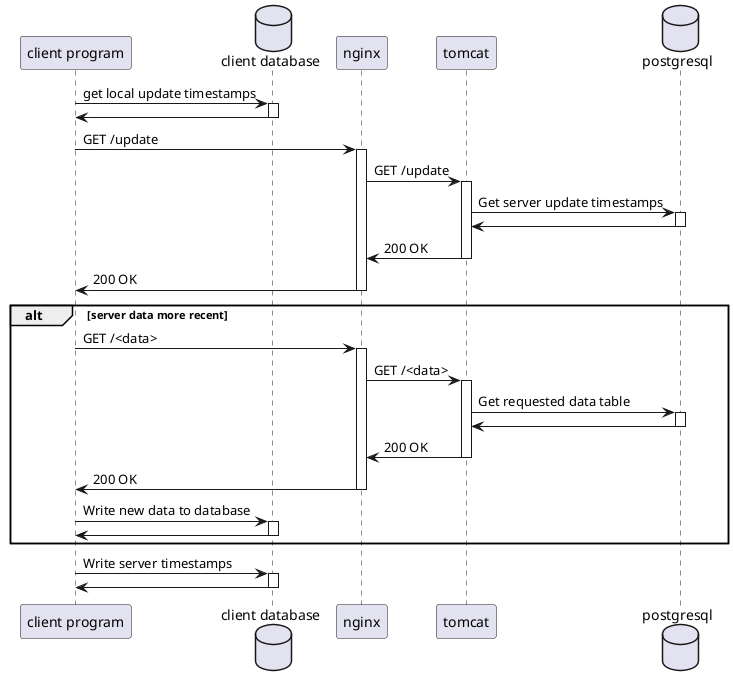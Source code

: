 @startuml

participant "client program"
database "client database"
participant nginx
participant tomcat
database postgresql

"client program" -> "client database" : get local update timestamps
activate "client database"

"client database" -> "client program"
deactivate "client database"

"client program" -> nginx : GET /update
activate nginx

nginx -> tomcat : GET /update
activate tomcat

tomcat -> postgresql : Get server update timestamps
activate postgresql

postgresql -> tomcat
deactivate postgresql

tomcat -> nginx : 200 OK
deactivate tomcat

nginx -> "client program" : 200 OK
deactivate nginx

alt server data more recent

"client program" -> nginx : GET /<data>
activate nginx

nginx -> tomcat : GET /<data>
activate tomcat

tomcat -> postgresql : Get requested data table
activate postgresql

postgresql -> tomcat
deactivate postgresql

tomcat -> nginx : 200 OK
deactivate tomcat

nginx -> "client program" : 200 OK
deactivate nginx

"client program" -> "client database" : Write new data to database
activate "client database"

"client database" -> "client program"
deactivate "client database"

end

"client program" -> "client database" : Write server timestamps
activate "client database"

"client database" -> "client program"
deactivate "client database"

@enduml
